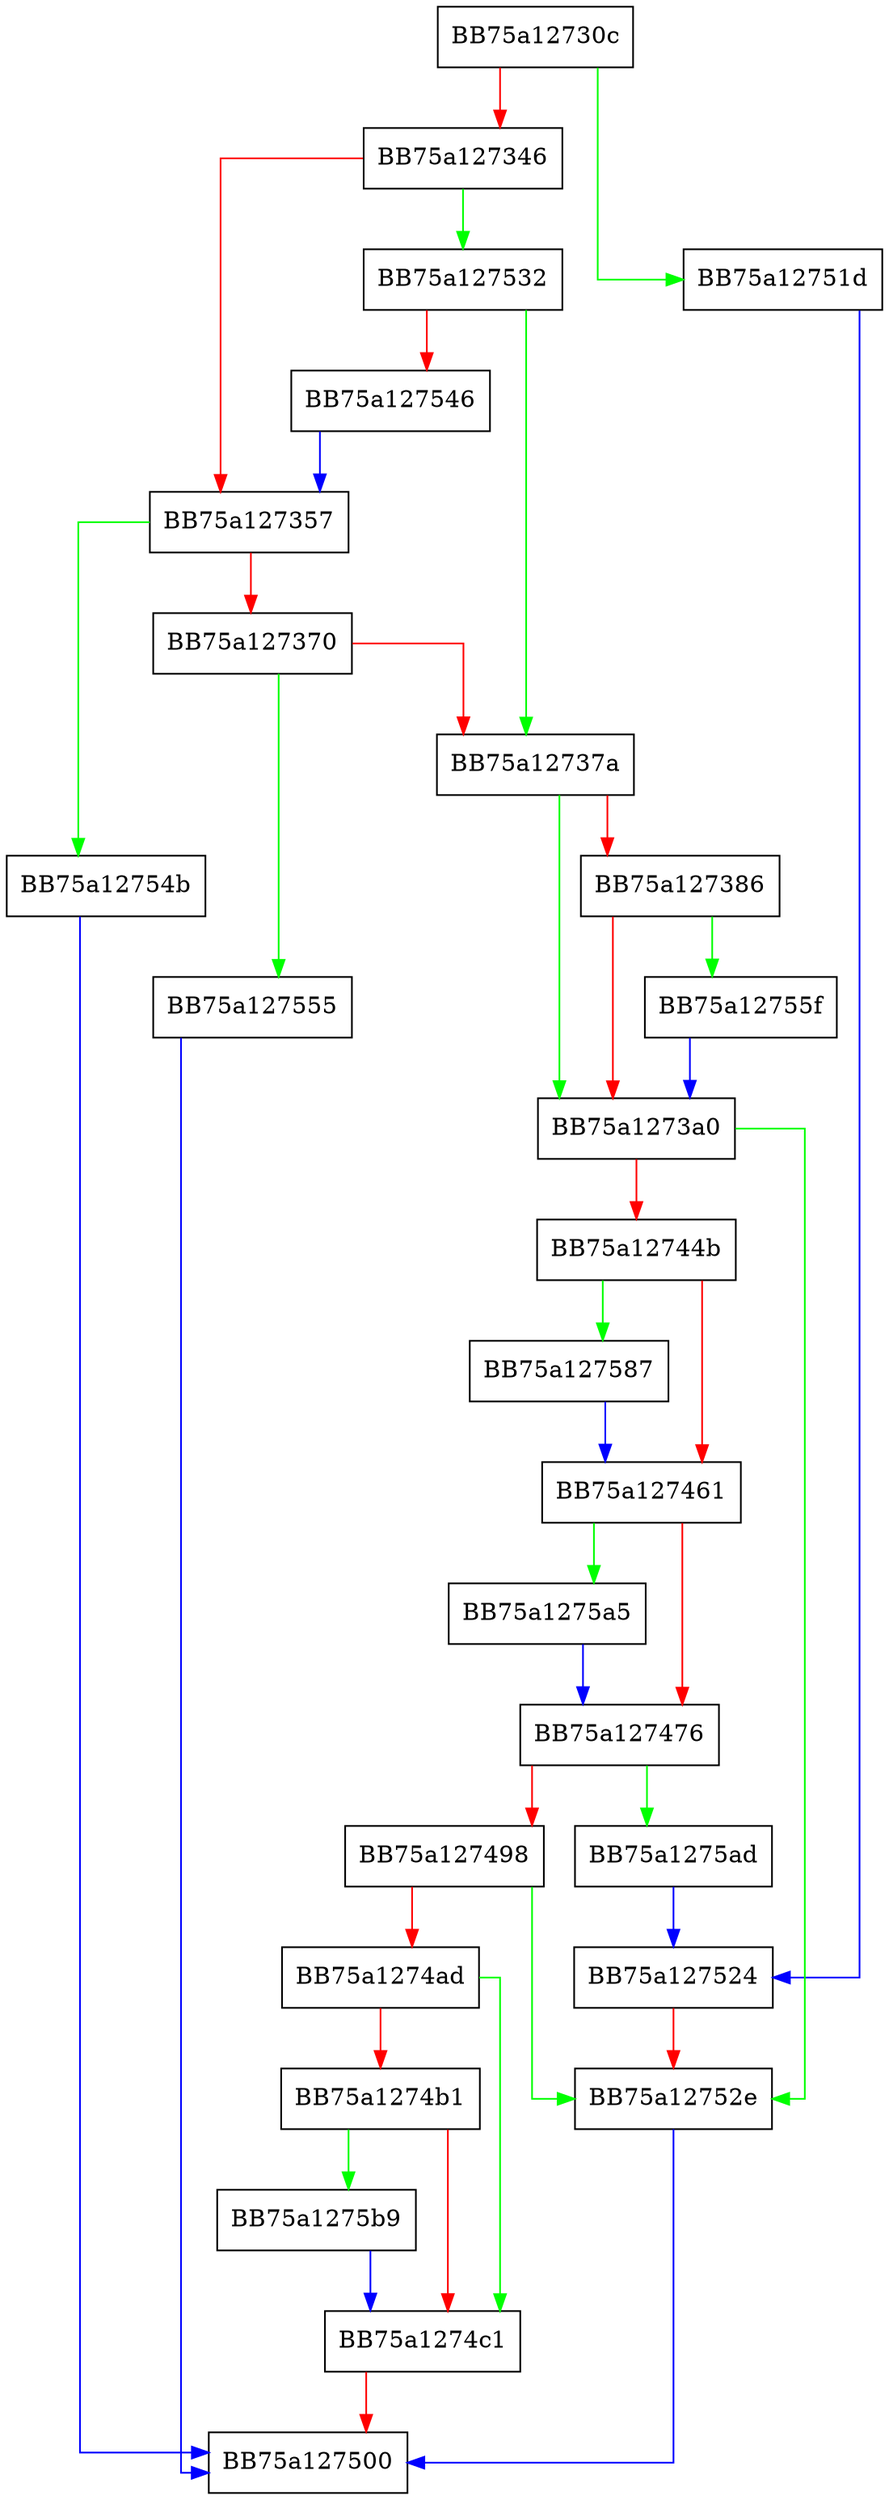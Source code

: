 digraph parse_open_paren {
  node [shape="box"];
  graph [splines=ortho];
  BB75a12730c -> BB75a12751d [color="green"];
  BB75a12730c -> BB75a127346 [color="red"];
  BB75a127346 -> BB75a127532 [color="green"];
  BB75a127346 -> BB75a127357 [color="red"];
  BB75a127357 -> BB75a12754b [color="green"];
  BB75a127357 -> BB75a127370 [color="red"];
  BB75a127370 -> BB75a127555 [color="green"];
  BB75a127370 -> BB75a12737a [color="red"];
  BB75a12737a -> BB75a1273a0 [color="green"];
  BB75a12737a -> BB75a127386 [color="red"];
  BB75a127386 -> BB75a12755f [color="green"];
  BB75a127386 -> BB75a1273a0 [color="red"];
  BB75a1273a0 -> BB75a12752e [color="green"];
  BB75a1273a0 -> BB75a12744b [color="red"];
  BB75a12744b -> BB75a127587 [color="green"];
  BB75a12744b -> BB75a127461 [color="red"];
  BB75a127461 -> BB75a1275a5 [color="green"];
  BB75a127461 -> BB75a127476 [color="red"];
  BB75a127476 -> BB75a1275ad [color="green"];
  BB75a127476 -> BB75a127498 [color="red"];
  BB75a127498 -> BB75a12752e [color="green"];
  BB75a127498 -> BB75a1274ad [color="red"];
  BB75a1274ad -> BB75a1274c1 [color="green"];
  BB75a1274ad -> BB75a1274b1 [color="red"];
  BB75a1274b1 -> BB75a1275b9 [color="green"];
  BB75a1274b1 -> BB75a1274c1 [color="red"];
  BB75a1274c1 -> BB75a127500 [color="red"];
  BB75a12751d -> BB75a127524 [color="blue"];
  BB75a127524 -> BB75a12752e [color="red"];
  BB75a12752e -> BB75a127500 [color="blue"];
  BB75a127532 -> BB75a12737a [color="green"];
  BB75a127532 -> BB75a127546 [color="red"];
  BB75a127546 -> BB75a127357 [color="blue"];
  BB75a12754b -> BB75a127500 [color="blue"];
  BB75a127555 -> BB75a127500 [color="blue"];
  BB75a12755f -> BB75a1273a0 [color="blue"];
  BB75a127587 -> BB75a127461 [color="blue"];
  BB75a1275a5 -> BB75a127476 [color="blue"];
  BB75a1275ad -> BB75a127524 [color="blue"];
  BB75a1275b9 -> BB75a1274c1 [color="blue"];
}